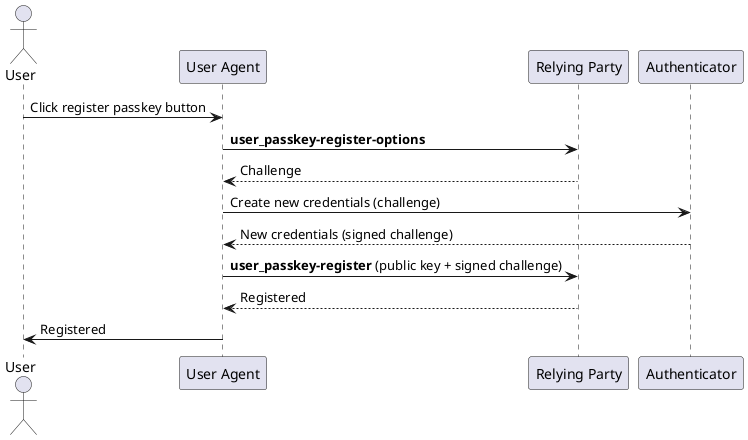 @startuml passkey_register
actor "User" as User
participant "User Agent" as UserAgent
participant "Relying Party" as RelyingParty
participant "Authenticator" as Authenticator

User -> UserAgent : Click register passkey button
UserAgent -> RelyingParty : **user_passkey-register-options**
UserAgent <-- RelyingParty : Challenge
UserAgent -> Authenticator : Create new credentials (challenge)
UserAgent <-- Authenticator : New credentials (signed challenge)
UserAgent -> RelyingParty : **user_passkey-register** (public key + signed challenge)
UserAgent <-- RelyingParty : Registered
User <- UserAgent : Registered
@enduml
